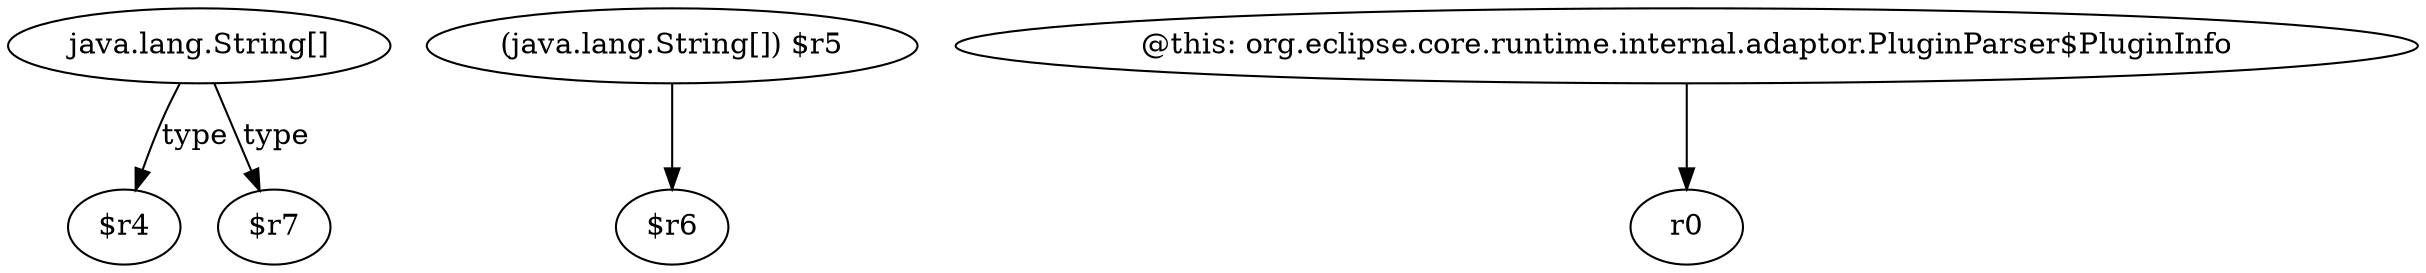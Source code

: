 digraph g {
0[label="java.lang.String[]"]
1[label="$r4"]
0->1[label="type"]
2[label="(java.lang.String[]) $r5"]
3[label="$r6"]
2->3[label=""]
4[label="$r7"]
0->4[label="type"]
5[label="@this: org.eclipse.core.runtime.internal.adaptor.PluginParser$PluginInfo"]
6[label="r0"]
5->6[label=""]
}